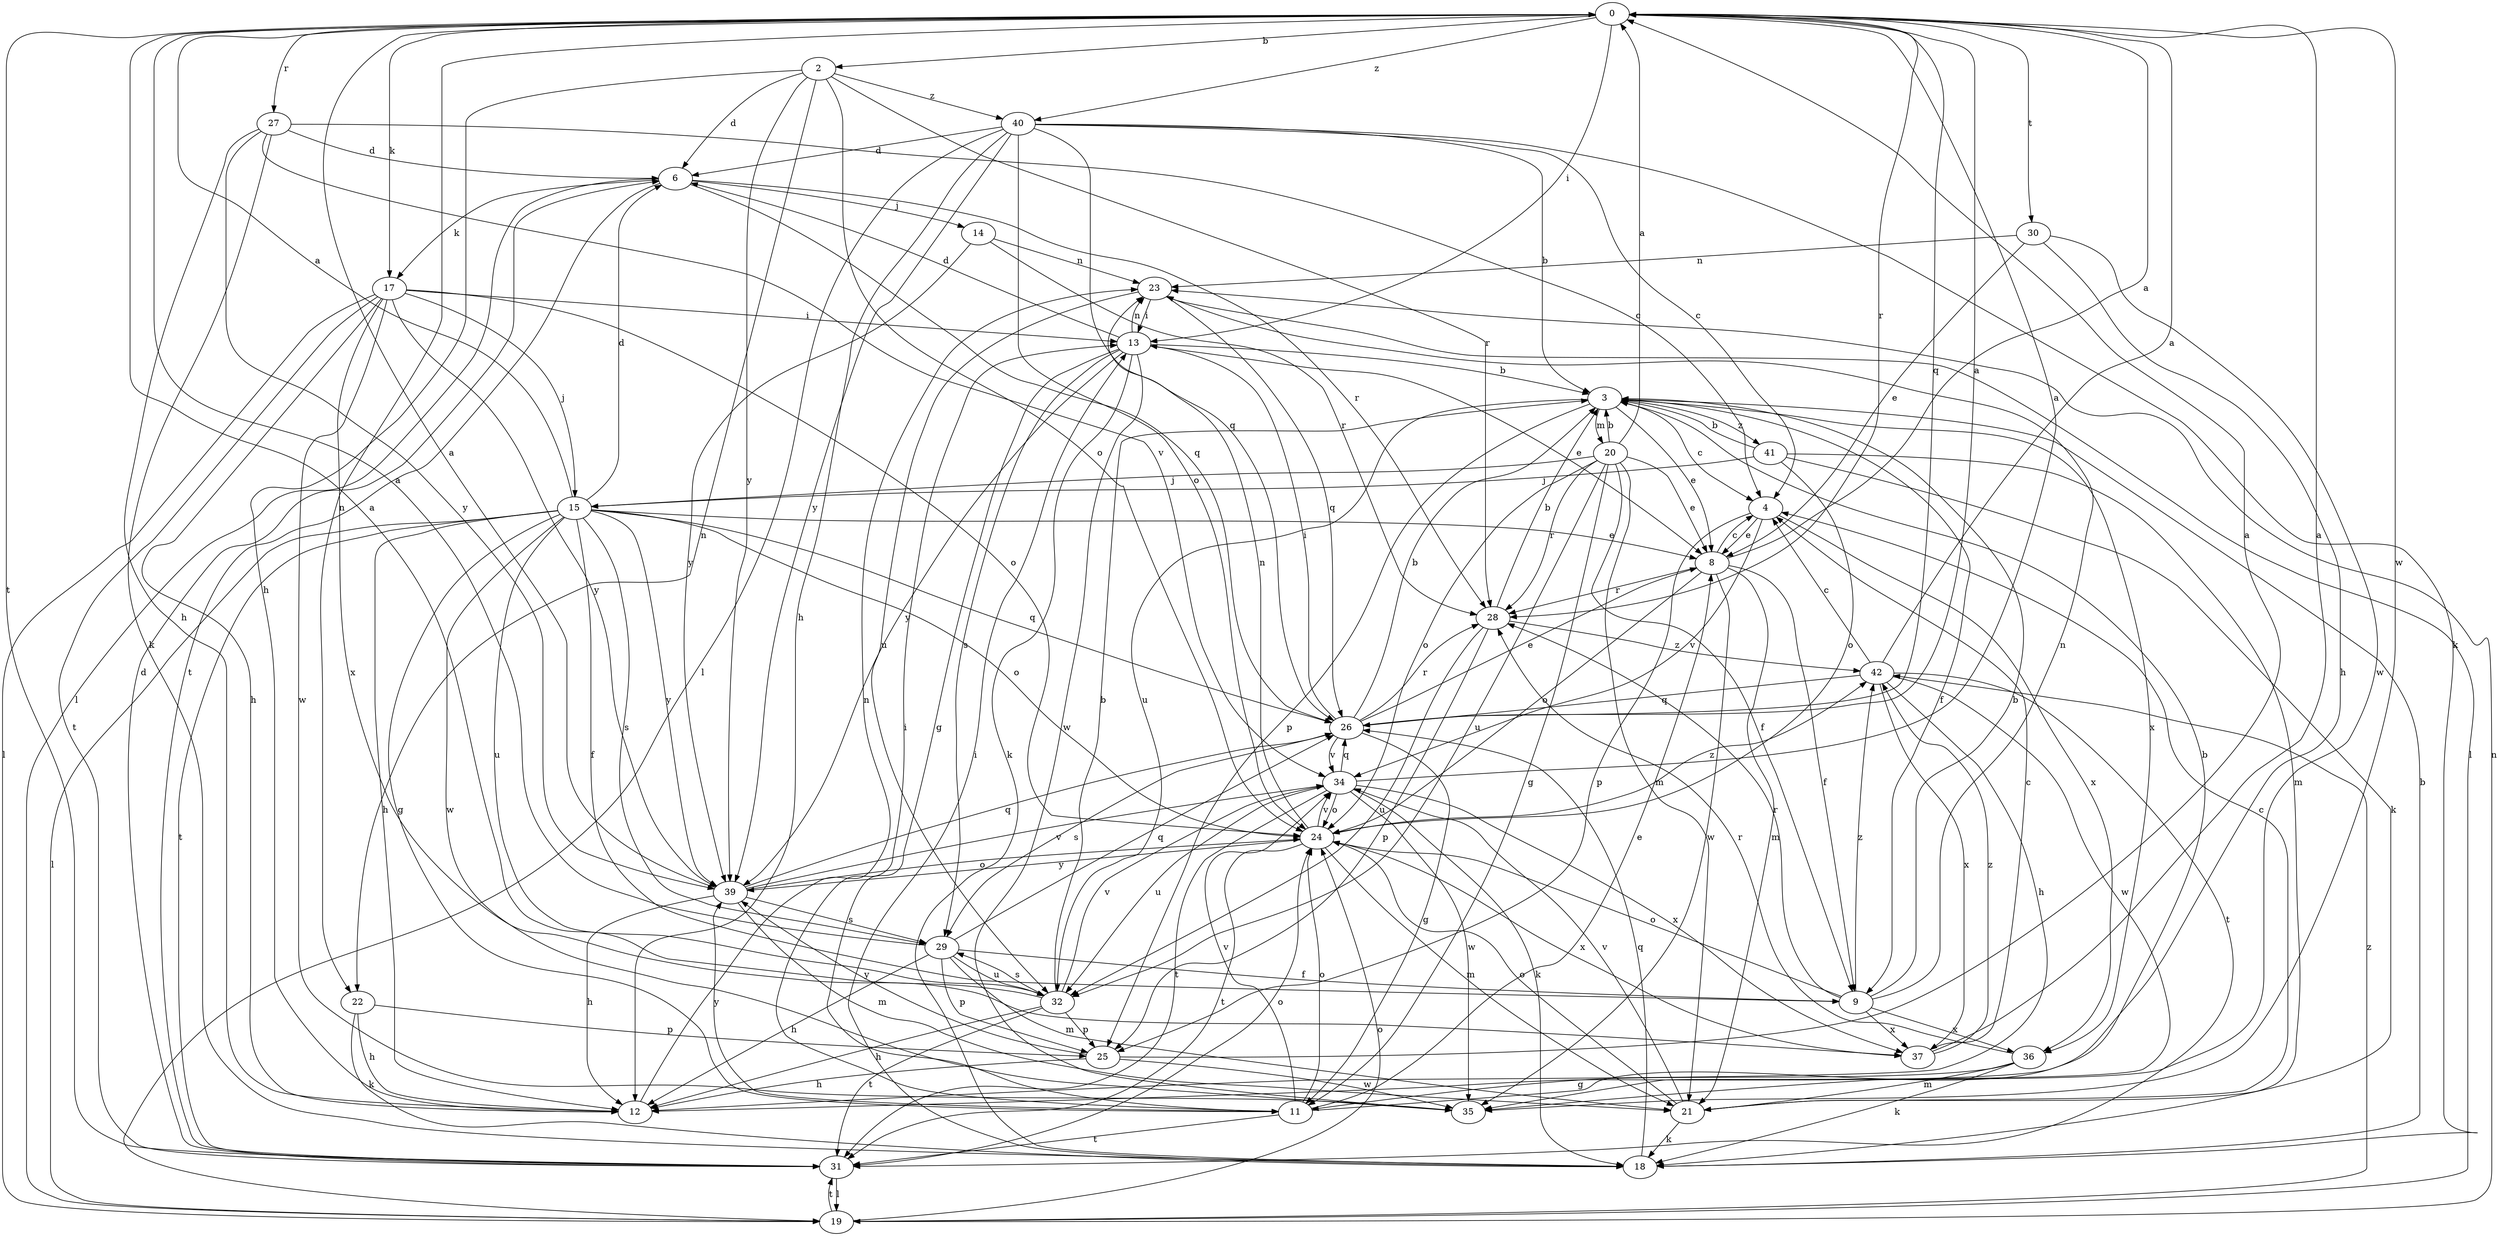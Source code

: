 strict digraph  {
0;
2;
3;
4;
6;
8;
9;
11;
12;
13;
14;
15;
17;
18;
19;
20;
21;
22;
23;
24;
25;
26;
27;
28;
29;
30;
31;
32;
34;
35;
36;
37;
39;
40;
41;
42;
0 -> 2  [label=b];
0 -> 13  [label=i];
0 -> 17  [label=k];
0 -> 22  [label=n];
0 -> 26  [label=q];
0 -> 27  [label=r];
0 -> 28  [label=r];
0 -> 30  [label=t];
0 -> 31  [label=t];
0 -> 35  [label=w];
0 -> 40  [label=z];
2 -> 6  [label=d];
2 -> 12  [label=h];
2 -> 22  [label=n];
2 -> 24  [label=o];
2 -> 28  [label=r];
2 -> 39  [label=y];
2 -> 40  [label=z];
3 -> 4  [label=c];
3 -> 8  [label=e];
3 -> 9  [label=f];
3 -> 20  [label=m];
3 -> 25  [label=p];
3 -> 32  [label=u];
3 -> 36  [label=x];
3 -> 41  [label=z];
4 -> 8  [label=e];
4 -> 25  [label=p];
4 -> 34  [label=v];
4 -> 36  [label=x];
6 -> 14  [label=j];
6 -> 17  [label=k];
6 -> 19  [label=l];
6 -> 26  [label=q];
6 -> 28  [label=r];
6 -> 31  [label=t];
8 -> 0  [label=a];
8 -> 4  [label=c];
8 -> 9  [label=f];
8 -> 21  [label=m];
8 -> 24  [label=o];
8 -> 28  [label=r];
8 -> 35  [label=w];
9 -> 3  [label=b];
9 -> 23  [label=n];
9 -> 24  [label=o];
9 -> 28  [label=r];
9 -> 36  [label=x];
9 -> 37  [label=x];
9 -> 42  [label=z];
11 -> 3  [label=b];
11 -> 8  [label=e];
11 -> 13  [label=i];
11 -> 24  [label=o];
11 -> 31  [label=t];
11 -> 34  [label=v];
11 -> 39  [label=y];
12 -> 23  [label=n];
13 -> 3  [label=b];
13 -> 6  [label=d];
13 -> 8  [label=e];
13 -> 11  [label=g];
13 -> 18  [label=k];
13 -> 23  [label=n];
13 -> 29  [label=s];
13 -> 35  [label=w];
13 -> 39  [label=y];
14 -> 23  [label=n];
14 -> 28  [label=r];
14 -> 39  [label=y];
15 -> 0  [label=a];
15 -> 6  [label=d];
15 -> 8  [label=e];
15 -> 9  [label=f];
15 -> 11  [label=g];
15 -> 12  [label=h];
15 -> 19  [label=l];
15 -> 24  [label=o];
15 -> 26  [label=q];
15 -> 29  [label=s];
15 -> 31  [label=t];
15 -> 32  [label=u];
15 -> 35  [label=w];
15 -> 39  [label=y];
17 -> 12  [label=h];
17 -> 13  [label=i];
17 -> 15  [label=j];
17 -> 19  [label=l];
17 -> 24  [label=o];
17 -> 31  [label=t];
17 -> 35  [label=w];
17 -> 37  [label=x];
17 -> 39  [label=y];
18 -> 3  [label=b];
18 -> 13  [label=i];
18 -> 26  [label=q];
19 -> 23  [label=n];
19 -> 24  [label=o];
19 -> 31  [label=t];
19 -> 42  [label=z];
20 -> 0  [label=a];
20 -> 3  [label=b];
20 -> 8  [label=e];
20 -> 9  [label=f];
20 -> 11  [label=g];
20 -> 15  [label=j];
20 -> 21  [label=m];
20 -> 24  [label=o];
20 -> 28  [label=r];
20 -> 32  [label=u];
21 -> 4  [label=c];
21 -> 18  [label=k];
21 -> 24  [label=o];
21 -> 34  [label=v];
22 -> 12  [label=h];
22 -> 18  [label=k];
22 -> 25  [label=p];
23 -> 13  [label=i];
23 -> 19  [label=l];
23 -> 26  [label=q];
23 -> 32  [label=u];
24 -> 21  [label=m];
24 -> 23  [label=n];
24 -> 31  [label=t];
24 -> 34  [label=v];
24 -> 37  [label=x];
24 -> 39  [label=y];
24 -> 42  [label=z];
25 -> 0  [label=a];
25 -> 12  [label=h];
25 -> 35  [label=w];
25 -> 39  [label=y];
26 -> 0  [label=a];
26 -> 3  [label=b];
26 -> 8  [label=e];
26 -> 11  [label=g];
26 -> 13  [label=i];
26 -> 28  [label=r];
26 -> 29  [label=s];
26 -> 34  [label=v];
27 -> 4  [label=c];
27 -> 6  [label=d];
27 -> 12  [label=h];
27 -> 18  [label=k];
27 -> 34  [label=v];
27 -> 39  [label=y];
28 -> 3  [label=b];
28 -> 25  [label=p];
28 -> 32  [label=u];
28 -> 42  [label=z];
29 -> 0  [label=a];
29 -> 9  [label=f];
29 -> 12  [label=h];
29 -> 21  [label=m];
29 -> 25  [label=p];
29 -> 26  [label=q];
29 -> 32  [label=u];
30 -> 8  [label=e];
30 -> 12  [label=h];
30 -> 23  [label=n];
30 -> 35  [label=w];
31 -> 6  [label=d];
31 -> 19  [label=l];
31 -> 24  [label=o];
32 -> 0  [label=a];
32 -> 3  [label=b];
32 -> 12  [label=h];
32 -> 25  [label=p];
32 -> 29  [label=s];
32 -> 31  [label=t];
32 -> 34  [label=v];
34 -> 0  [label=a];
34 -> 18  [label=k];
34 -> 24  [label=o];
34 -> 26  [label=q];
34 -> 31  [label=t];
34 -> 32  [label=u];
34 -> 35  [label=w];
34 -> 37  [label=x];
36 -> 11  [label=g];
36 -> 18  [label=k];
36 -> 21  [label=m];
36 -> 28  [label=r];
37 -> 0  [label=a];
37 -> 4  [label=c];
37 -> 42  [label=z];
39 -> 0  [label=a];
39 -> 12  [label=h];
39 -> 21  [label=m];
39 -> 24  [label=o];
39 -> 26  [label=q];
39 -> 29  [label=s];
39 -> 34  [label=v];
40 -> 3  [label=b];
40 -> 4  [label=c];
40 -> 6  [label=d];
40 -> 12  [label=h];
40 -> 18  [label=k];
40 -> 19  [label=l];
40 -> 24  [label=o];
40 -> 26  [label=q];
40 -> 39  [label=y];
41 -> 3  [label=b];
41 -> 15  [label=j];
41 -> 18  [label=k];
41 -> 21  [label=m];
41 -> 24  [label=o];
42 -> 0  [label=a];
42 -> 4  [label=c];
42 -> 12  [label=h];
42 -> 26  [label=q];
42 -> 31  [label=t];
42 -> 35  [label=w];
42 -> 37  [label=x];
}
